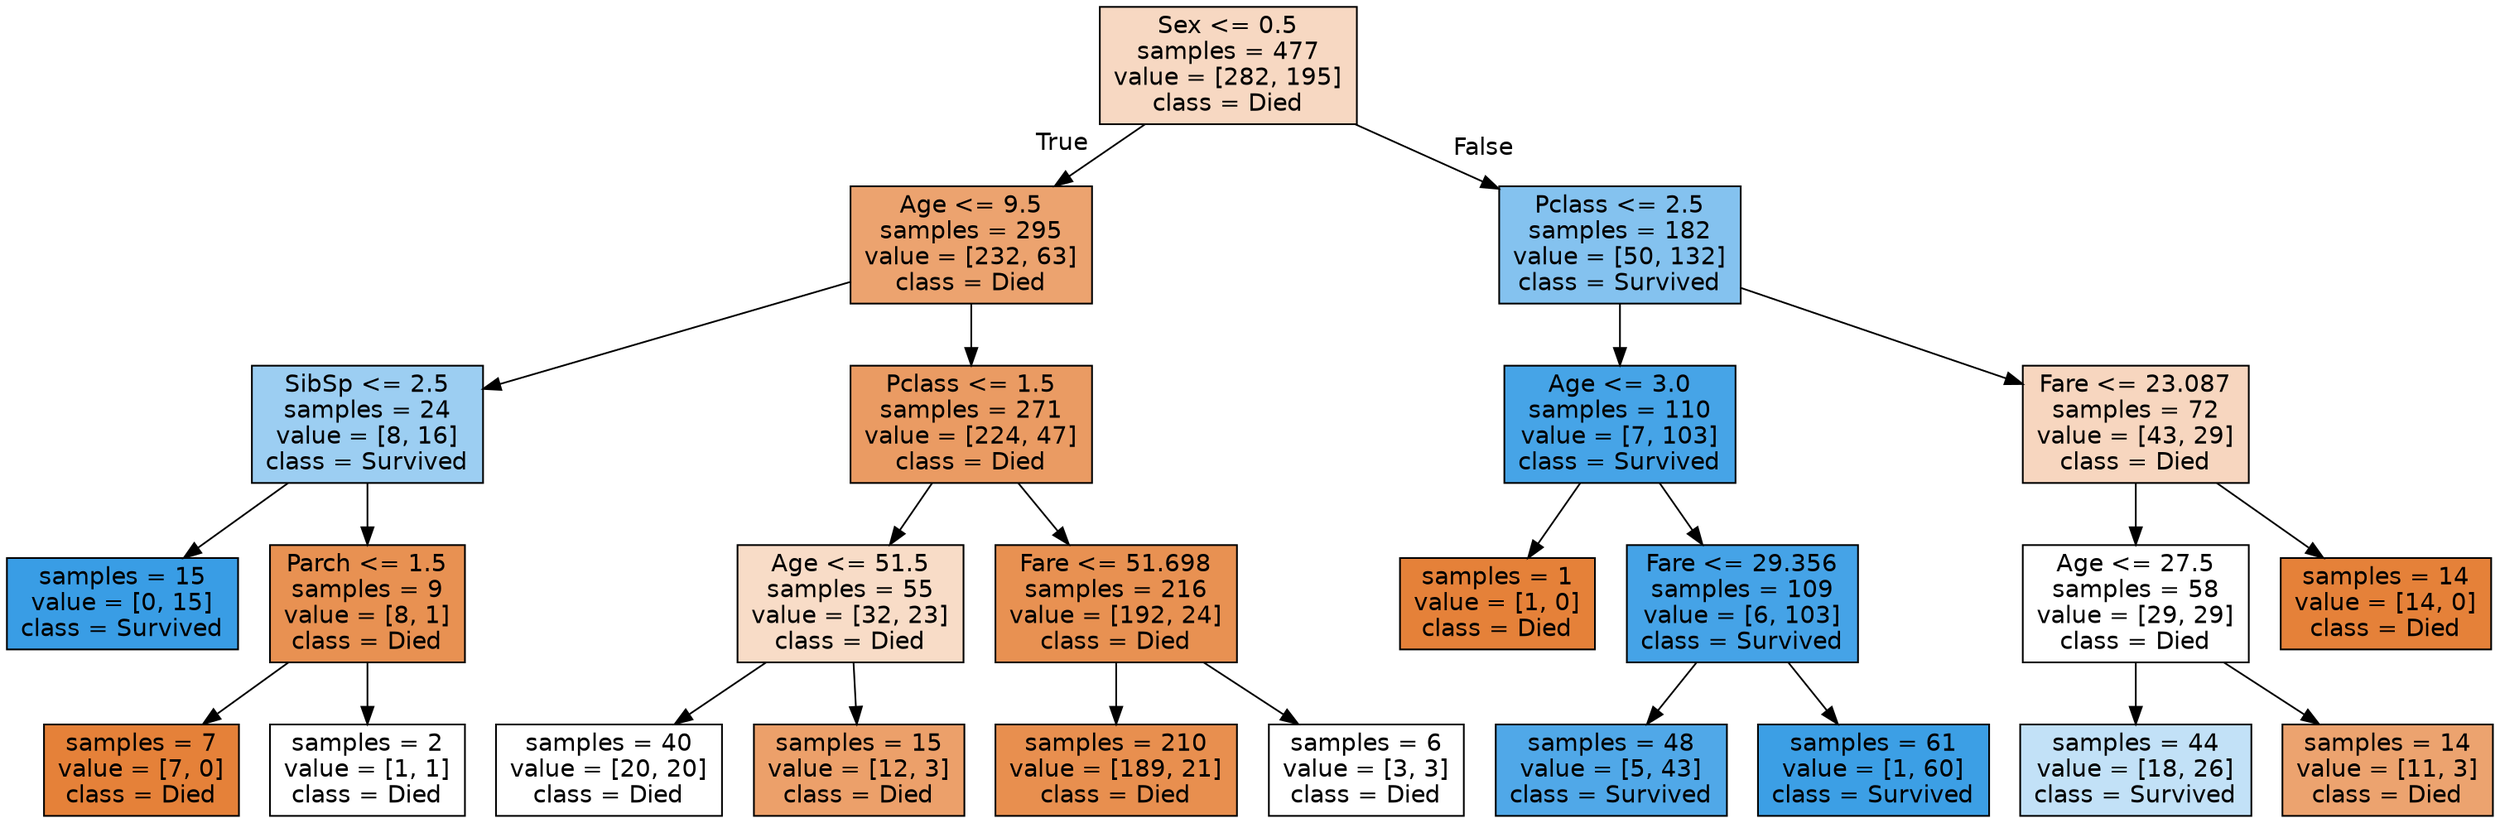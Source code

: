 digraph Tree {
node [shape=box, style="filled", color="black", fontname="helvetica"] ;
edge [fontname="helvetica"] ;
0 [label="Sex <= 0.5\nsamples = 477\nvalue = [282, 195]\nclass = Died", fillcolor="#f7d8c2"] ;
1 [label="Age <= 9.5\nsamples = 295\nvalue = [232, 63]\nclass = Died", fillcolor="#eca36f"] ;
0 -> 1 [labeldistance=2.5, labelangle=45, headlabel="True"] ;
2 [label="SibSp <= 2.5\nsamples = 24\nvalue = [8, 16]\nclass = Survived", fillcolor="#9ccef2"] ;
1 -> 2 ;
3 [label="samples = 15\nvalue = [0, 15]\nclass = Survived", fillcolor="#399de5"] ;
2 -> 3 ;
4 [label="Parch <= 1.5\nsamples = 9\nvalue = [8, 1]\nclass = Died", fillcolor="#e89152"] ;
2 -> 4 ;
5 [label="samples = 7\nvalue = [7, 0]\nclass = Died", fillcolor="#e58139"] ;
4 -> 5 ;
6 [label="samples = 2\nvalue = [1, 1]\nclass = Died", fillcolor="#ffffff"] ;
4 -> 6 ;
7 [label="Pclass <= 1.5\nsamples = 271\nvalue = [224, 47]\nclass = Died", fillcolor="#ea9b63"] ;
1 -> 7 ;
8 [label="Age <= 51.5\nsamples = 55\nvalue = [32, 23]\nclass = Died", fillcolor="#f8dcc7"] ;
7 -> 8 ;
9 [label="samples = 40\nvalue = [20, 20]\nclass = Died", fillcolor="#ffffff"] ;
8 -> 9 ;
10 [label="samples = 15\nvalue = [12, 3]\nclass = Died", fillcolor="#eca06a"] ;
8 -> 10 ;
11 [label="Fare <= 51.698\nsamples = 216\nvalue = [192, 24]\nclass = Died", fillcolor="#e89152"] ;
7 -> 11 ;
12 [label="samples = 210\nvalue = [189, 21]\nclass = Died", fillcolor="#e88f4f"] ;
11 -> 12 ;
13 [label="samples = 6\nvalue = [3, 3]\nclass = Died", fillcolor="#ffffff"] ;
11 -> 13 ;
14 [label="Pclass <= 2.5\nsamples = 182\nvalue = [50, 132]\nclass = Survived", fillcolor="#84c2ef"] ;
0 -> 14 [labeldistance=2.5, labelangle=-45, headlabel="False"] ;
15 [label="Age <= 3.0\nsamples = 110\nvalue = [7, 103]\nclass = Survived", fillcolor="#46a4e7"] ;
14 -> 15 ;
16 [label="samples = 1\nvalue = [1, 0]\nclass = Died", fillcolor="#e58139"] ;
15 -> 16 ;
17 [label="Fare <= 29.356\nsamples = 109\nvalue = [6, 103]\nclass = Survived", fillcolor="#45a3e7"] ;
15 -> 17 ;
18 [label="samples = 48\nvalue = [5, 43]\nclass = Survived", fillcolor="#50a8e8"] ;
17 -> 18 ;
19 [label="samples = 61\nvalue = [1, 60]\nclass = Survived", fillcolor="#3c9fe5"] ;
17 -> 19 ;
20 [label="Fare <= 23.087\nsamples = 72\nvalue = [43, 29]\nclass = Died", fillcolor="#f7d6bf"] ;
14 -> 20 ;
21 [label="Age <= 27.5\nsamples = 58\nvalue = [29, 29]\nclass = Died", fillcolor="#ffffff"] ;
20 -> 21 ;
22 [label="samples = 44\nvalue = [18, 26]\nclass = Survived", fillcolor="#c2e1f7"] ;
21 -> 22 ;
23 [label="samples = 14\nvalue = [11, 3]\nclass = Died", fillcolor="#eca36f"] ;
21 -> 23 ;
24 [label="samples = 14\nvalue = [14, 0]\nclass = Died", fillcolor="#e58139"] ;
20 -> 24 ;
}